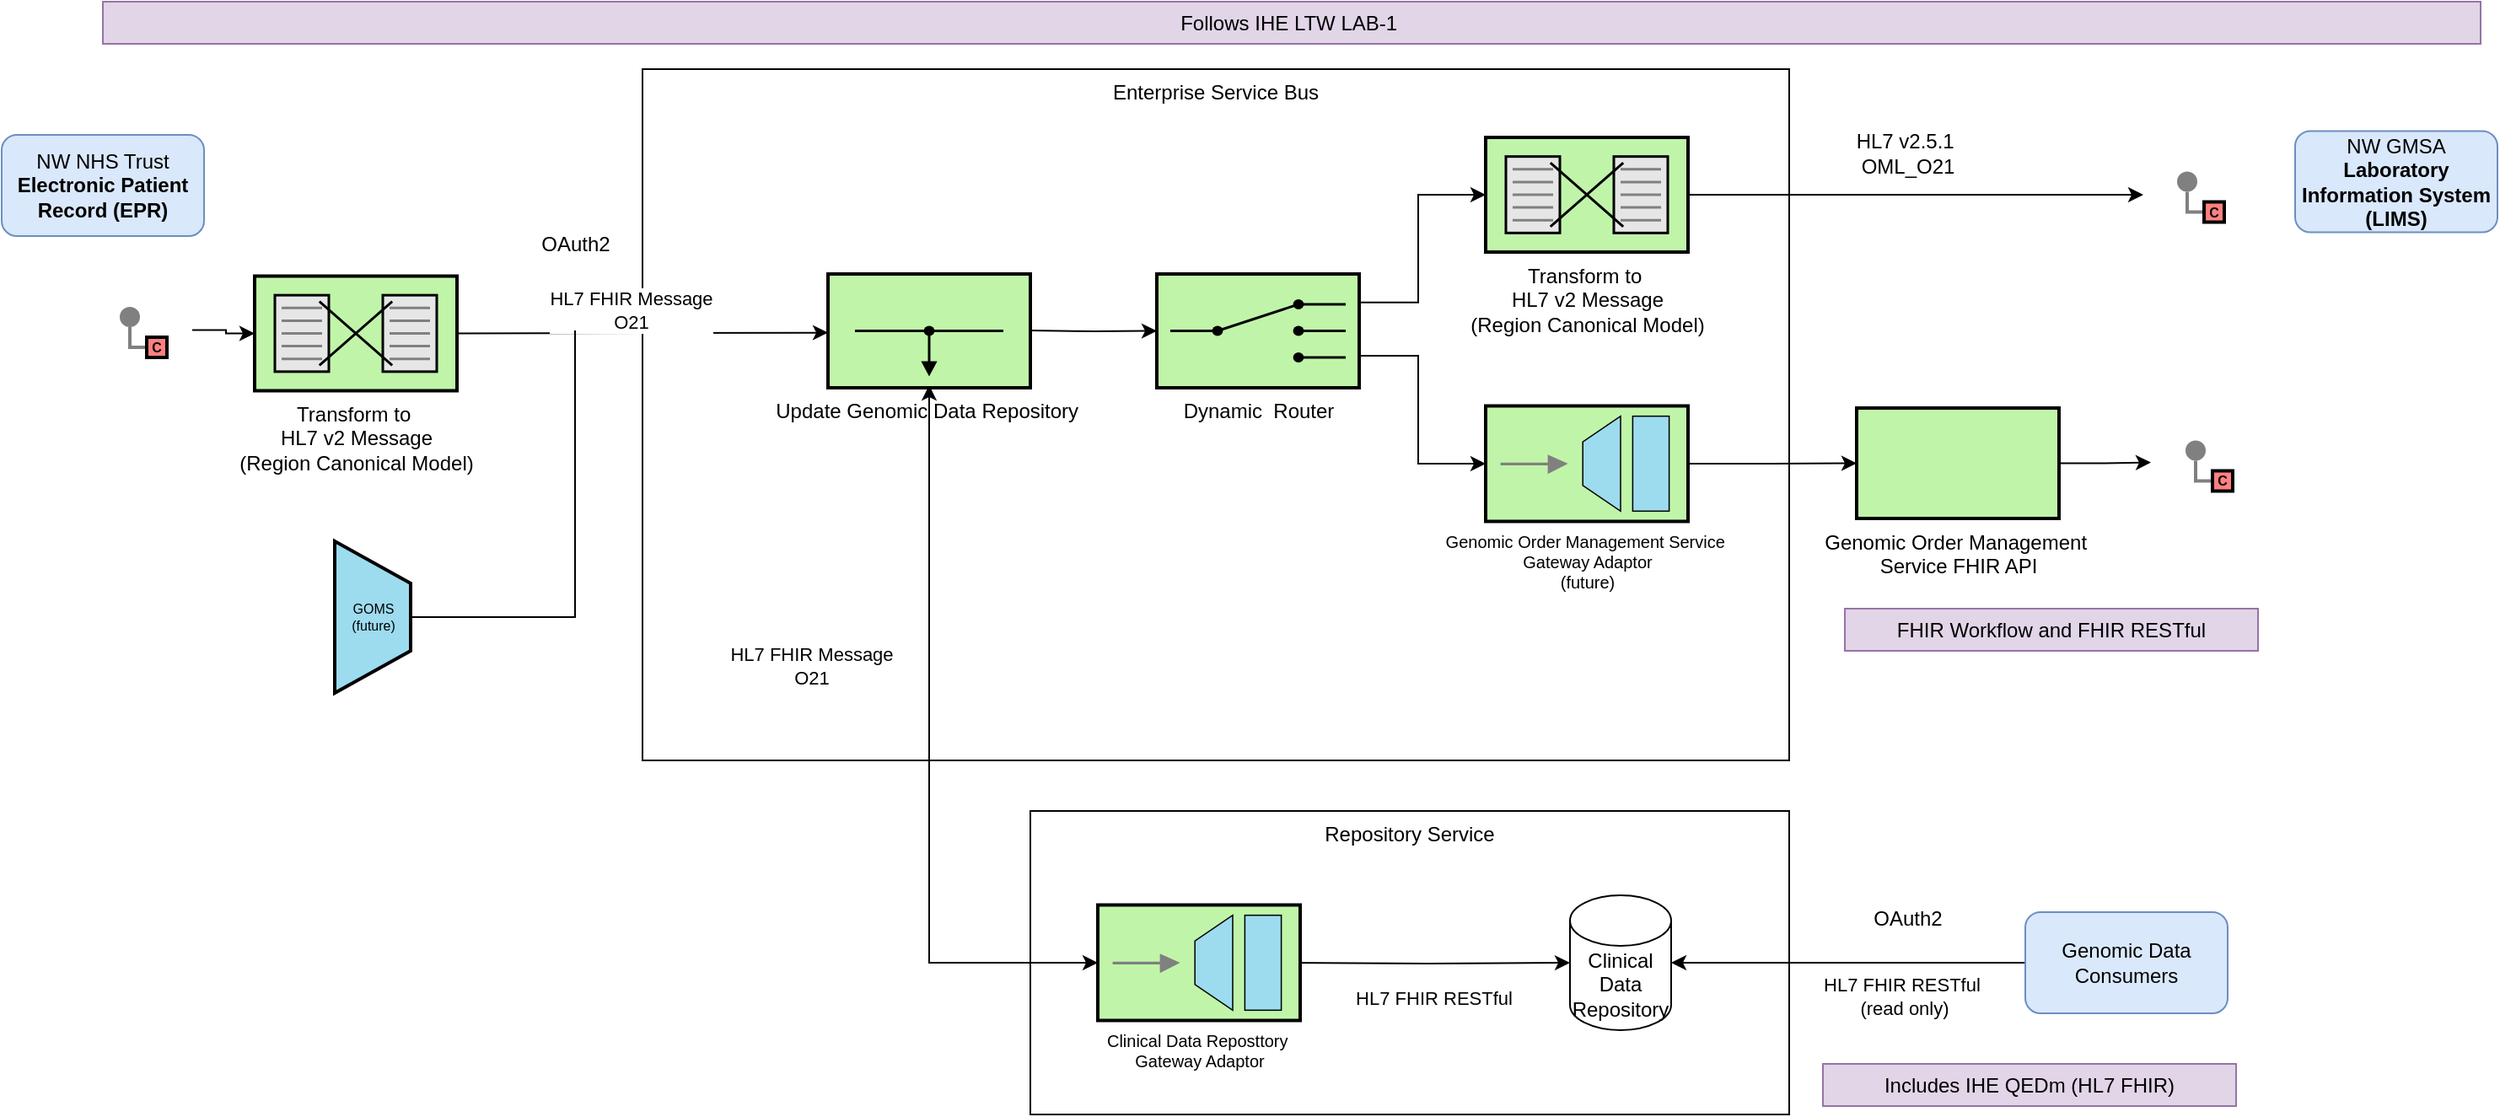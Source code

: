 <mxfile version="28.1.2">
  <diagram name="Page-1" id="toyqWjw3-tFAEOU__Un6">
    <mxGraphModel grid="1" page="1" gridSize="10" guides="1" tooltips="1" connect="1" arrows="1" fold="1" pageScale="1" pageWidth="827" pageHeight="1169" math="0" shadow="0">
      <root>
        <mxCell id="0" />
        <mxCell id="1" parent="0" />
        <mxCell id="_b9NuXSDLzWbAmvTPXuV-12" value="Repository Service" style="rounded=0;whiteSpace=wrap;html=1;verticalAlign=top;" vertex="1" parent="1">
          <mxGeometry x="620" y="1110" width="450" height="180" as="geometry" />
        </mxCell>
        <mxCell id="HnpPnAv44DMsRuAQf5Vg-59" value="Enterprise Service Bus" style="rounded=0;whiteSpace=wrap;html=1;verticalAlign=top;" vertex="1" parent="1">
          <mxGeometry x="390" y="670" width="680" height="410" as="geometry" />
        </mxCell>
        <mxCell id="7jtiY5M9mVHTs9dgm_Sb-16" style="edgeStyle=orthogonalEdgeStyle;rounded=0;orthogonalLoop=1;jettySize=auto;html=1;exitX=1;exitY=0.5;exitDx=0;exitDy=0;exitPerimeter=0;" edge="1" parent="1" source="psYKPzLQwSFd3BFdngnA-9">
          <mxGeometry relative="1" as="geometry">
            <mxPoint x="500" y="826.3" as="targetPoint" />
            <mxPoint x="360" y="826" as="sourcePoint" />
          </mxGeometry>
        </mxCell>
        <mxCell id="ASGDk-45rUAA4ve6-Ohr-1" value="HL7 FHIR Message&lt;br&gt;O21" style="edgeLabel;html=1;align=center;verticalAlign=middle;resizable=0;points=[];" connectable="0" vertex="1" parent="7jtiY5M9mVHTs9dgm_Sb-16">
          <mxGeometry x="-0.269" y="1" relative="1" as="geometry">
            <mxPoint x="22" y="-13" as="offset" />
          </mxGeometry>
        </mxCell>
        <mxCell id="SpyZkMs1lM7mogaTS6Ty-38" value="" style="rounded=0;whiteSpace=wrap;html=1;strokeColor=none;" vertex="1" parent="1">
          <mxGeometry x="60" y="799.75" width="63" height="50" as="geometry" />
        </mxCell>
        <mxCell id="HnpPnAv44DMsRuAQf5Vg-33" value="NW GMSA &lt;b&gt;Laboratory Information System (LIMS)&lt;/b&gt;" style="rounded=1;whiteSpace=wrap;html=1;fillColor=#dae8fc;strokeColor=#6c8ebf;" vertex="1" parent="1">
          <mxGeometry x="1370" y="706.75" width="120" height="60" as="geometry" />
        </mxCell>
        <mxCell id="_b9NuXSDLzWbAmvTPXuV-1" value="" style="rounded=0;whiteSpace=wrap;html=1;strokeColor=none;" vertex="1" parent="1">
          <mxGeometry x="1280" y="719.5" width="73" height="50" as="geometry" />
        </mxCell>
        <mxCell id="_b9NuXSDLzWbAmvTPXuV-9" style="edgeStyle=orthogonalEdgeStyle;rounded=0;orthogonalLoop=1;jettySize=auto;html=1;entryX=0;entryY=0.5;entryDx=0;entryDy=0;exitX=1;exitY=0.5;exitDx=0;exitDy=0;exitPerimeter=0;" edge="1" parent="1" source="ASGDk-45rUAA4ve6-Ohr-6" target="_b9NuXSDLzWbAmvTPXuV-1">
          <mxGeometry relative="1" as="geometry">
            <mxPoint x="1102.7" y="825.0" as="targetPoint" />
          </mxGeometry>
        </mxCell>
        <mxCell id="_b9NuXSDLzWbAmvTPXuV-18" value="&lt;font style=&quot;font-size: 12px;&quot;&gt;HL7 v2.5.1&amp;nbsp;&lt;/font&gt;&lt;div&gt;&lt;font style=&quot;font-size: 12px;&quot;&gt;OML_O21&lt;/font&gt;&lt;/div&gt;" style="edgeLabel;html=1;align=center;verticalAlign=middle;resizable=0;points=[];" connectable="0" vertex="1" parent="_b9NuXSDLzWbAmvTPXuV-9">
          <mxGeometry x="-0.139" y="-3" relative="1" as="geometry">
            <mxPoint x="14" y="-28" as="offset" />
          </mxGeometry>
        </mxCell>
        <mxCell id="_b9NuXSDLzWbAmvTPXuV-13" value="Clinical Data Repository" style="shape=cylinder3;whiteSpace=wrap;html=1;boundedLbl=1;backgroundOutline=1;size=15;" vertex="1" parent="1">
          <mxGeometry x="940" y="1160" width="60" height="80" as="geometry" />
        </mxCell>
        <mxCell id="_b9NuXSDLzWbAmvTPXuV-16" style="edgeStyle=orthogonalEdgeStyle;rounded=0;orthogonalLoop=1;jettySize=auto;html=1;entryX=0;entryY=0.5;entryDx=0;entryDy=0;entryPerimeter=0;" edge="1" parent="1" target="_b9NuXSDLzWbAmvTPXuV-13">
          <mxGeometry relative="1" as="geometry">
            <mxPoint x="770" y="1200" as="sourcePoint" />
          </mxGeometry>
        </mxCell>
        <mxCell id="_b9NuXSDLzWbAmvTPXuV-17" value="HL7 FHIR RESTful" style="edgeLabel;html=1;align=center;verticalAlign=middle;resizable=0;points=[];" connectable="0" vertex="1" parent="_b9NuXSDLzWbAmvTPXuV-16">
          <mxGeometry x="-0.292" y="-3" relative="1" as="geometry">
            <mxPoint x="28" y="17" as="offset" />
          </mxGeometry>
        </mxCell>
        <mxCell id="ASGDk-45rUAA4ve6-Ohr-8" style="edgeStyle=orthogonalEdgeStyle;rounded=0;orthogonalLoop=1;jettySize=auto;html=1;entryX=0;entryY=0.5;entryDx=0;entryDy=0;entryPerimeter=0;exitX=1;exitY=0.25;exitDx=0;exitDy=0;exitPerimeter=0;" edge="1" parent="1" source="7jtiY5M9mVHTs9dgm_Sb-15" target="ASGDk-45rUAA4ve6-Ohr-6">
          <mxGeometry relative="1" as="geometry">
            <mxPoint x="620" y="825.0" as="sourcePoint" />
            <Array as="points">
              <mxPoint x="850" y="808" />
              <mxPoint x="850" y="744" />
            </Array>
          </mxGeometry>
        </mxCell>
        <mxCell id="ASGDk-45rUAA4ve6-Ohr-4" style="edgeStyle=orthogonalEdgeStyle;rounded=0;orthogonalLoop=1;jettySize=auto;html=1;entryX=0;entryY=0.5;entryDx=0;entryDy=0;entryPerimeter=0;startArrow=classic;startFill=1;" edge="1" parent="1" target="Z8V0EWtEIMYuazxX0P6C-4">
          <mxGeometry relative="1" as="geometry">
            <mxPoint x="560" y="857.5" as="sourcePoint" />
            <Array as="points">
              <mxPoint x="560" y="1200" />
            </Array>
          </mxGeometry>
        </mxCell>
        <mxCell id="ASGDk-45rUAA4ve6-Ohr-5" value="HL7 FHIR Message &lt;br&gt;O21" style="edgeLabel;html=1;align=center;verticalAlign=middle;resizable=0;points=[];" connectable="0" vertex="1" parent="ASGDk-45rUAA4ve6-Ohr-4">
          <mxGeometry x="-0.25" y="-1" relative="1" as="geometry">
            <mxPoint x="-69" as="offset" />
          </mxGeometry>
        </mxCell>
        <mxCell id="ASGDk-45rUAA4ve6-Ohr-6" value="&lt;font style=&quot;font-size: 12px;&quot;&gt;Transform to&amp;nbsp;&lt;/font&gt;&lt;div&gt;&lt;font style=&quot;font-size: 12px;&quot;&gt;HL7 v2 Message&lt;/font&gt;&lt;br&gt;&lt;/div&gt;&lt;div&gt;&lt;font style=&quot;font-size: 12px;&quot;&gt;(Region Canonical Model)&lt;/font&gt;&lt;/div&gt;" style="html=1;strokeWidth=2;outlineConnect=0;dashed=0;align=center;fontSize=8;shape=mxgraph.eip.message_translator;fillColor=#c0f5a9;verticalLabelPosition=bottom;verticalAlign=top;" vertex="1" parent="1">
          <mxGeometry x="890" y="710.5" width="120" height="68" as="geometry" />
        </mxCell>
        <mxCell id="psYKPzLQwSFd3BFdngnA-1" style="edgeStyle=orthogonalEdgeStyle;rounded=0;orthogonalLoop=1;jettySize=auto;html=1;" edge="1" parent="1" source="ASGDk-45rUAA4ve6-Ohr-18" target="_b9NuXSDLzWbAmvTPXuV-13">
          <mxGeometry relative="1" as="geometry" />
        </mxCell>
        <mxCell id="psYKPzLQwSFd3BFdngnA-2" value="HL7 FHIR RESTful&amp;nbsp;&lt;br&gt;(read only)" style="edgeLabel;html=1;align=center;verticalAlign=middle;resizable=0;points=[];" connectable="0" vertex="1" parent="psYKPzLQwSFd3BFdngnA-1">
          <mxGeometry x="-0.167" y="3" relative="1" as="geometry">
            <mxPoint x="15" y="17" as="offset" />
          </mxGeometry>
        </mxCell>
        <mxCell id="ASGDk-45rUAA4ve6-Ohr-18" value="Genomic Data Consumers" style="rounded=1;whiteSpace=wrap;html=1;fillColor=#dae8fc;strokeColor=#6c8ebf;" vertex="1" parent="1">
          <mxGeometry x="1210" y="1170" width="120" height="60" as="geometry" />
        </mxCell>
        <mxCell id="ASGDk-45rUAA4ve6-Ohr-24" style="edgeStyle=orthogonalEdgeStyle;rounded=0;orthogonalLoop=1;jettySize=auto;html=1;entryX=0;entryY=0.5;entryDx=0;entryDy=0;exitX=1;exitY=0.5;exitDx=0;exitDy=0;exitPerimeter=0;" edge="1" parent="1" source="Z8V0EWtEIMYuazxX0P6C-1" target="ASGDk-45rUAA4ve6-Ohr-23">
          <mxGeometry relative="1" as="geometry">
            <mxPoint x="985" y="904" as="sourcePoint" />
          </mxGeometry>
        </mxCell>
        <mxCell id="ASGDk-45rUAA4ve6-Ohr-20" value="" style="edgeStyle=orthogonalEdgeStyle;rounded=0;orthogonalLoop=1;jettySize=auto;html=1;" edge="1" parent="1" target="7jtiY5M9mVHTs9dgm_Sb-15">
          <mxGeometry relative="1" as="geometry">
            <mxPoint x="620" y="825.0" as="sourcePoint" />
            <mxPoint x="885" y="825" as="targetPoint" />
          </mxGeometry>
        </mxCell>
        <mxCell id="7jtiY5M9mVHTs9dgm_Sb-15" value="&lt;font style=&quot;font-size: 12px;&quot;&gt;Dynamic&amp;nbsp; Router&lt;/font&gt;" style="html=1;strokeWidth=2;outlineConnect=0;dashed=0;align=center;fontSize=8;shape=mxgraph.eip.content_based_router;verticalLabelPosition=bottom;verticalAlign=top;fillColor=#c0f5a9;" vertex="1" parent="1">
          <mxGeometry x="695" y="791.5" width="120" height="67.5" as="geometry" />
        </mxCell>
        <mxCell id="ASGDk-45rUAA4ve6-Ohr-22" style="edgeStyle=orthogonalEdgeStyle;rounded=0;orthogonalLoop=1;jettySize=auto;html=1;entryX=0;entryY=0.5;entryDx=0;entryDy=0;entryPerimeter=0;exitX=1;exitY=0.75;exitDx=0;exitDy=0;exitPerimeter=0;" edge="1" parent="1" source="7jtiY5M9mVHTs9dgm_Sb-15" target="Z8V0EWtEIMYuazxX0P6C-1">
          <mxGeometry relative="1" as="geometry">
            <mxPoint x="817" y="825.286" as="sourcePoint" />
            <mxPoint x="940" y="904" as="targetPoint" />
            <Array as="points">
              <mxPoint x="815" y="840" />
              <mxPoint x="850" y="840" />
              <mxPoint x="850" y="904" />
            </Array>
          </mxGeometry>
        </mxCell>
        <mxCell id="ASGDk-45rUAA4ve6-Ohr-25" style="edgeStyle=orthogonalEdgeStyle;rounded=0;orthogonalLoop=1;jettySize=auto;html=1;entryX=0;entryY=0.5;entryDx=0;entryDy=0;" edge="1" parent="1" source="ASGDk-45rUAA4ve6-Ohr-23">
          <mxGeometry relative="1" as="geometry">
            <mxPoint x="1284.5" y="903.25" as="targetPoint" />
          </mxGeometry>
        </mxCell>
        <mxCell id="ASGDk-45rUAA4ve6-Ohr-23" value="&lt;font style=&quot;font-size: 12px;&quot;&gt;Genomic Order Management&amp;nbsp;&lt;/font&gt;&lt;div&gt;&lt;font style=&quot;font-size: 12px;&quot;&gt;Service FHIR API&lt;/font&gt;&lt;/div&gt;" style="strokeWidth=2;dashed=0;align=center;fontSize=8;shape=rect;fillColor=#c0f5a9;verticalLabelPosition=bottom;verticalAlign=top;html=1;" vertex="1" parent="1">
          <mxGeometry x="1110" y="871" width="120" height="65.5" as="geometry" />
        </mxCell>
        <mxCell id="ASGDk-45rUAA4ve6-Ohr-26" value="NW NHS Trust&lt;br&gt;&lt;b&gt;Electronic Patient Record (EPR)&lt;/b&gt;" style="rounded=1;whiteSpace=wrap;html=1;fillColor=#dae8fc;strokeColor=#6c8ebf;" vertex="1" parent="1">
          <mxGeometry x="10" y="709" width="120" height="60" as="geometry" />
        </mxCell>
        <mxCell id="ASGDk-45rUAA4ve6-Ohr-30" value="" style="edgeStyle=orthogonalEdgeStyle;rounded=0;exitX=0;exitY=0.5;endArrow=none;dashed=0;html=1;strokeColor=#808080;strokeWidth=2;" edge="1" parent="1" source="ASGDk-45rUAA4ve6-Ohr-32" target="ASGDk-45rUAA4ve6-Ohr-31">
          <mxGeometry relative="1" as="geometry" />
        </mxCell>
        <mxCell id="ASGDk-45rUAA4ve6-Ohr-31" value="" style="strokeWidth=2;dashed=0;align=center;fontSize=8;shape=ellipse;fillColor=#808080;strokeColor=none;" vertex="1" parent="1">
          <mxGeometry x="80" y="811" width="12" height="12" as="geometry" />
        </mxCell>
        <mxCell id="ASGDk-45rUAA4ve6-Ohr-32" value="C" style="strokeWidth=2;dashed=0;align=center;fontSize=8;shape=rect;fillColor=#FF8080;fontStyle=1;whiteSpace=wrap;html=1;" vertex="1" parent="1">
          <mxGeometry x="96" y="829" width="12" height="12" as="geometry" />
        </mxCell>
        <mxCell id="ASGDk-45rUAA4ve6-Ohr-33" value="" style="rounded=0;whiteSpace=wrap;html=1;strokeColor=none;" vertex="1" parent="1">
          <mxGeometry x="1280" y="719.5" width="63" height="50" as="geometry" />
        </mxCell>
        <mxCell id="ASGDk-45rUAA4ve6-Ohr-34" value="" style="edgeStyle=orthogonalEdgeStyle;rounded=0;exitX=0;exitY=0.5;endArrow=none;dashed=0;html=1;strokeColor=#808080;strokeWidth=2;" edge="1" parent="1" source="ASGDk-45rUAA4ve6-Ohr-36" target="ASGDk-45rUAA4ve6-Ohr-35">
          <mxGeometry relative="1" as="geometry" />
        </mxCell>
        <mxCell id="ASGDk-45rUAA4ve6-Ohr-35" value="" style="strokeWidth=2;dashed=0;align=center;fontSize=8;shape=ellipse;fillColor=#808080;strokeColor=none;" vertex="1" parent="1">
          <mxGeometry x="1300" y="730.75" width="12" height="12" as="geometry" />
        </mxCell>
        <mxCell id="ASGDk-45rUAA4ve6-Ohr-36" value="C" style="strokeWidth=2;dashed=0;align=center;fontSize=8;shape=rect;fillColor=#FF8080;fontStyle=1;whiteSpace=wrap;html=1;" vertex="1" parent="1">
          <mxGeometry x="1316" y="748.75" width="12" height="12" as="geometry" />
        </mxCell>
        <mxCell id="ASGDk-45rUAA4ve6-Ohr-37" value="" style="rounded=0;whiteSpace=wrap;html=1;strokeColor=none;" vertex="1" parent="1">
          <mxGeometry x="1285" y="879" width="63" height="50" as="geometry" />
        </mxCell>
        <mxCell id="ASGDk-45rUAA4ve6-Ohr-38" value="" style="edgeStyle=orthogonalEdgeStyle;rounded=0;exitX=0;exitY=0.5;endArrow=none;dashed=0;html=1;strokeColor=#808080;strokeWidth=2;" edge="1" parent="1" source="ASGDk-45rUAA4ve6-Ohr-40" target="ASGDk-45rUAA4ve6-Ohr-39">
          <mxGeometry relative="1" as="geometry" />
        </mxCell>
        <mxCell id="ASGDk-45rUAA4ve6-Ohr-39" value="" style="strokeWidth=2;dashed=0;align=center;fontSize=8;shape=ellipse;fillColor=#808080;strokeColor=none;" vertex="1" parent="1">
          <mxGeometry x="1305" y="890.25" width="12" height="12" as="geometry" />
        </mxCell>
        <mxCell id="ASGDk-45rUAA4ve6-Ohr-40" value="C" style="strokeWidth=2;dashed=0;align=center;fontSize=8;shape=rect;fillColor=#FF8080;fontStyle=1;whiteSpace=wrap;html=1;" vertex="1" parent="1">
          <mxGeometry x="1321" y="908.25" width="12" height="12" as="geometry" />
        </mxCell>
        <mxCell id="ILvifMnPqF2TKCAFdpOd-1" value="&lt;span style=&quot;font-size: 12px;&quot;&gt;Update Genomic Data Repository&amp;nbsp;&lt;/span&gt;" style="html=1;strokeWidth=2;outlineConnect=0;dashed=0;align=center;fontSize=8;verticalLabelPosition=bottom;verticalAlign=top;shape=mxgraph.eip.wire_tap;fillColor=#c0f5a9" vertex="1" parent="1">
          <mxGeometry x="500" y="791.5" width="120" height="67.5" as="geometry" />
        </mxCell>
        <mxCell id="psYKPzLQwSFd3BFdngnA-3" value="Includes IHE QEDm (HL7 FHIR)" style="rounded=0;whiteSpace=wrap;html=1;fillColor=#e1d5e7;strokeColor=#9673a6;" vertex="1" parent="1">
          <mxGeometry x="1090" y="1260" width="245" height="25" as="geometry" />
        </mxCell>
        <mxCell id="psYKPzLQwSFd3BFdngnA-4" value="Follows IHE LTW LAB-1&amp;nbsp;" style="rounded=0;whiteSpace=wrap;html=1;fillColor=#e1d5e7;strokeColor=#9673a6;" vertex="1" parent="1">
          <mxGeometry x="70" y="630" width="1410" height="25" as="geometry" />
        </mxCell>
        <mxCell id="psYKPzLQwSFd3BFdngnA-8" value="FHIR Workflow and FHIR RESTful" style="rounded=0;whiteSpace=wrap;html=1;fillColor=#e1d5e7;strokeColor=#9673a6;" vertex="1" parent="1">
          <mxGeometry x="1103" y="990" width="245" height="25" as="geometry" />
        </mxCell>
        <mxCell id="psYKPzLQwSFd3BFdngnA-9" value="&lt;font style=&quot;font-size: 12px;&quot;&gt;Transform to&amp;nbsp;&lt;/font&gt;&lt;div&gt;&lt;font style=&quot;font-size: 12px;&quot;&gt;HL7 v2 Message&lt;/font&gt;&lt;br&gt;&lt;/div&gt;&lt;div&gt;&lt;font style=&quot;font-size: 12px;&quot;&gt;(Region Canonical Model)&lt;/font&gt;&lt;/div&gt;" style="html=1;strokeWidth=2;outlineConnect=0;dashed=0;align=center;fontSize=8;shape=mxgraph.eip.message_translator;fillColor=#c0f5a9;verticalLabelPosition=bottom;verticalAlign=top;" vertex="1" parent="1">
          <mxGeometry x="160" y="792.75" width="120" height="68" as="geometry" />
        </mxCell>
        <mxCell id="psYKPzLQwSFd3BFdngnA-10" style="edgeStyle=orthogonalEdgeStyle;rounded=0;orthogonalLoop=1;jettySize=auto;html=1;entryX=0;entryY=0.5;entryDx=0;entryDy=0;entryPerimeter=0;" edge="1" parent="1" source="SpyZkMs1lM7mogaTS6Ty-38" target="psYKPzLQwSFd3BFdngnA-9">
          <mxGeometry relative="1" as="geometry" />
        </mxCell>
        <mxCell id="yVL7UlTfeUBCb-D6D_3v-1" value="OAuth2" style="shape=image;html=1;verticalAlign=top;verticalLabelPosition=bottom;labelBackgroundColor=#ffffff;imageAspect=0;aspect=fixed;image=https://cdn4.iconfinder.com/data/icons/ios-web-user-interface-multi-circle-flat-vol-3/512/Authorisation_lock_padlock_password_privacy_safe_security-128.png" vertex="1" parent="1">
          <mxGeometry x="330" y="719.5" width="40" height="40" as="geometry" />
        </mxCell>
        <mxCell id="yVL7UlTfeUBCb-D6D_3v-2" value="OAuth2" style="shape=image;html=1;verticalAlign=top;verticalLabelPosition=bottom;labelBackgroundColor=#ffffff;imageAspect=0;aspect=fixed;image=https://cdn4.iconfinder.com/data/icons/ios-web-user-interface-multi-circle-flat-vol-3/512/Authorisation_lock_padlock_password_privacy_safe_security-128.png" vertex="1" parent="1">
          <mxGeometry x="1120" y="1120" width="40" height="40" as="geometry" />
        </mxCell>
        <mxCell id="Z8V0EWtEIMYuazxX0P6C-1" value="&lt;font size=&quot;1&quot;&gt;Genomic Order Management Service&amp;nbsp;&lt;br&gt;Gateway Adaptor&lt;br&gt;(future)&lt;/font&gt;" style="fillColor=#c0f5a9;dashed=0;outlineConnect=0;strokeWidth=2;html=1;align=center;fontSize=8;verticalLabelPosition=bottom;verticalAlign=top;shape=mxgraph.eip.messaging_gateway;" vertex="1" parent="1">
          <mxGeometry x="890" y="869.75" width="120" height="68.5" as="geometry" />
        </mxCell>
        <mxCell id="Z8V0EWtEIMYuazxX0P6C-2" value="GOMS&lt;br&gt;(future)" style="strokeWidth=2;outlineConnect=0;dashed=0;align=center;html=1;fontSize=8;shape=mxgraph.eip.channel_adapter;fillColor=#9ddbef;" vertex="1" parent="1">
          <mxGeometry x="207.5" y="950" width="45" height="90" as="geometry" />
        </mxCell>
        <mxCell id="Z8V0EWtEIMYuazxX0P6C-3" style="edgeStyle=orthogonalEdgeStyle;rounded=0;orthogonalLoop=1;jettySize=auto;html=1;endArrow=none;endFill=0;" edge="1" parent="1" source="Z8V0EWtEIMYuazxX0P6C-2">
          <mxGeometry relative="1" as="geometry">
            <mxPoint x="350" y="830" as="targetPoint" />
            <Array as="points">
              <mxPoint x="350" y="995" />
              <mxPoint x="350" y="825" />
            </Array>
          </mxGeometry>
        </mxCell>
        <mxCell id="Z8V0EWtEIMYuazxX0P6C-4" value="&lt;font size=&quot;1&quot;&gt;Clinical Data Reposttory&amp;nbsp;&lt;br&gt;Gateway Adaptor&lt;/font&gt;" style="fillColor=#c0f5a9;dashed=0;outlineConnect=0;strokeWidth=2;html=1;align=center;fontSize=8;verticalLabelPosition=bottom;verticalAlign=top;shape=mxgraph.eip.messaging_gateway;" vertex="1" parent="1">
          <mxGeometry x="660" y="1165.75" width="120" height="68.5" as="geometry" />
        </mxCell>
      </root>
    </mxGraphModel>
  </diagram>
</mxfile>
